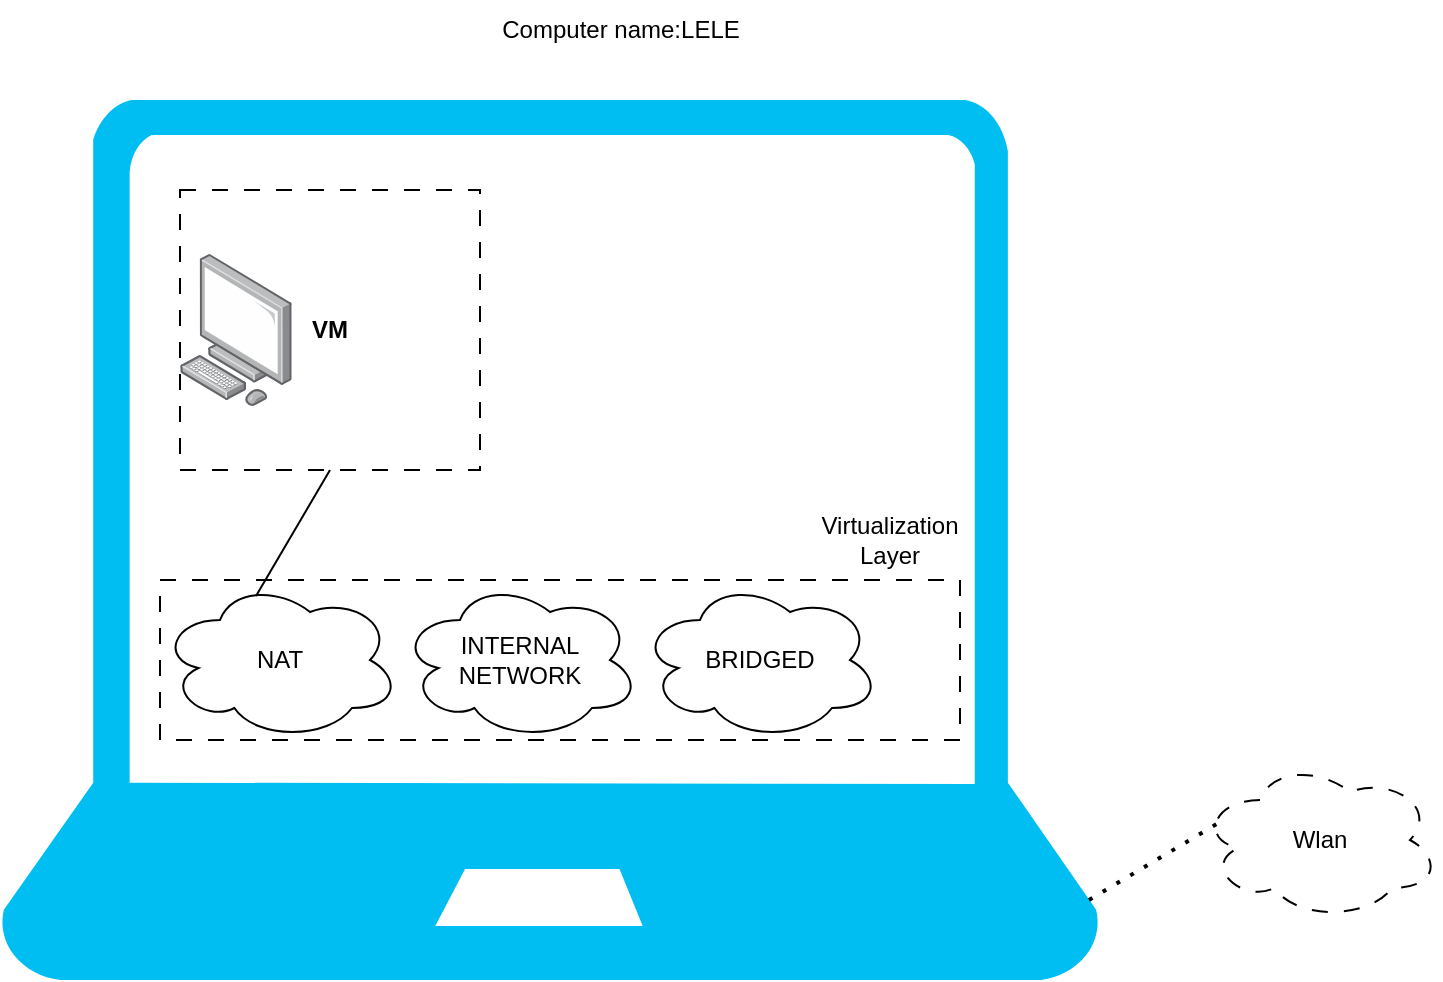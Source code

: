 <mxfile version="20.8.5" type="device"><diagram id="kbS04TbRxZaMqw_iWSaQ" name="Sivu-1"><mxGraphModel dx="909" dy="494" grid="1" gridSize="10" guides="1" tooltips="1" connect="1" arrows="1" fold="1" page="1" pageScale="1" pageWidth="827" pageHeight="1169" math="0" shadow="0"><root><mxCell id="0"/><mxCell id="1" parent="0"/><mxCell id="R5tmxdqEUf1LaV4UOcUl-1" value="" style="verticalLabelPosition=bottom;html=1;verticalAlign=top;align=center;strokeColor=none;fillColor=#00BEF2;shape=mxgraph.azure.laptop;pointerEvents=1;" vertex="1" parent="1"><mxGeometry x="70" y="80" width="550" height="440" as="geometry"/></mxCell><mxCell id="R5tmxdqEUf1LaV4UOcUl-2" value="Computer name:LELE" style="text;html=1;align=center;verticalAlign=middle;resizable=0;points=[];autosize=1;strokeColor=none;fillColor=none;" vertex="1" parent="1"><mxGeometry x="310" y="30" width="140" height="30" as="geometry"/></mxCell><mxCell id="R5tmxdqEUf1LaV4UOcUl-9" value="VM" style="rounded=0;whiteSpace=wrap;html=1;dashed=1;dashPattern=8 8;fillColor=none;fontStyle=1" vertex="1" parent="1"><mxGeometry x="160" y="125" width="150" height="140" as="geometry"/></mxCell><mxCell id="R5tmxdqEUf1LaV4UOcUl-10" value="" style="points=[];aspect=fixed;html=1;align=center;shadow=0;dashed=0;image;image=img/lib/allied_telesis/computer_and_terminals/Personal_Computer.svg;dashPattern=8 8;fillColor=none;" vertex="1" parent="1"><mxGeometry x="160" y="157.05" width="56" height="75.9" as="geometry"/></mxCell><mxCell id="R5tmxdqEUf1LaV4UOcUl-11" value="Wlan" style="ellipse;shape=cloud;whiteSpace=wrap;html=1;dashed=1;dashPattern=8 8;fillColor=none;" vertex="1" parent="1"><mxGeometry x="670" y="410" width="120" height="80" as="geometry"/></mxCell><mxCell id="R5tmxdqEUf1LaV4UOcUl-12" value="" style="endArrow=none;dashed=1;html=1;dashPattern=1 3;strokeWidth=2;rounded=0;entryX=0.07;entryY=0.4;entryDx=0;entryDy=0;entryPerimeter=0;exitX=0.99;exitY=0.909;exitDx=0;exitDy=0;exitPerimeter=0;" edge="1" parent="1" source="R5tmxdqEUf1LaV4UOcUl-1" target="R5tmxdqEUf1LaV4UOcUl-11"><mxGeometry width="50" height="50" relative="1" as="geometry"><mxPoint x="630" y="440" as="sourcePoint"/><mxPoint x="680" y="390" as="targetPoint"/></mxGeometry></mxCell><mxCell id="R5tmxdqEUf1LaV4UOcUl-13" value="" style="rounded=0;whiteSpace=wrap;html=1;dashed=1;dashPattern=8 8;fillColor=none;" vertex="1" parent="1"><mxGeometry x="150" y="320" width="400" height="80" as="geometry"/></mxCell><mxCell id="R5tmxdqEUf1LaV4UOcUl-14" value="NAT" style="ellipse;shape=cloud;whiteSpace=wrap;html=1;fillColor=none;" vertex="1" parent="1"><mxGeometry x="150" y="320" width="120" height="80" as="geometry"/></mxCell><mxCell id="R5tmxdqEUf1LaV4UOcUl-15" value="BRIDGED" style="ellipse;shape=cloud;whiteSpace=wrap;html=1;fillColor=none;" vertex="1" parent="1"><mxGeometry x="390" y="320" width="120" height="80" as="geometry"/></mxCell><mxCell id="R5tmxdqEUf1LaV4UOcUl-16" value="INTERNAL NETWORK" style="ellipse;shape=cloud;whiteSpace=wrap;html=1;fillColor=none;" vertex="1" parent="1"><mxGeometry x="270" y="320" width="120" height="80" as="geometry"/></mxCell><mxCell id="R5tmxdqEUf1LaV4UOcUl-17" value="Virtualization&lt;br&gt;Layer" style="text;html=1;strokeColor=none;fillColor=none;align=center;verticalAlign=middle;whiteSpace=wrap;rounded=0;" vertex="1" parent="1"><mxGeometry x="480" y="290" width="70" height="20" as="geometry"/></mxCell><mxCell id="R5tmxdqEUf1LaV4UOcUl-19" value="" style="endArrow=none;html=1;rounded=0;exitX=0.4;exitY=0.1;exitDx=0;exitDy=0;exitPerimeter=0;" edge="1" parent="1" source="R5tmxdqEUf1LaV4UOcUl-14"><mxGeometry width="50" height="50" relative="1" as="geometry"><mxPoint x="185" y="315" as="sourcePoint"/><mxPoint x="235" y="265" as="targetPoint"/></mxGeometry></mxCell></root></mxGraphModel></diagram></mxfile>